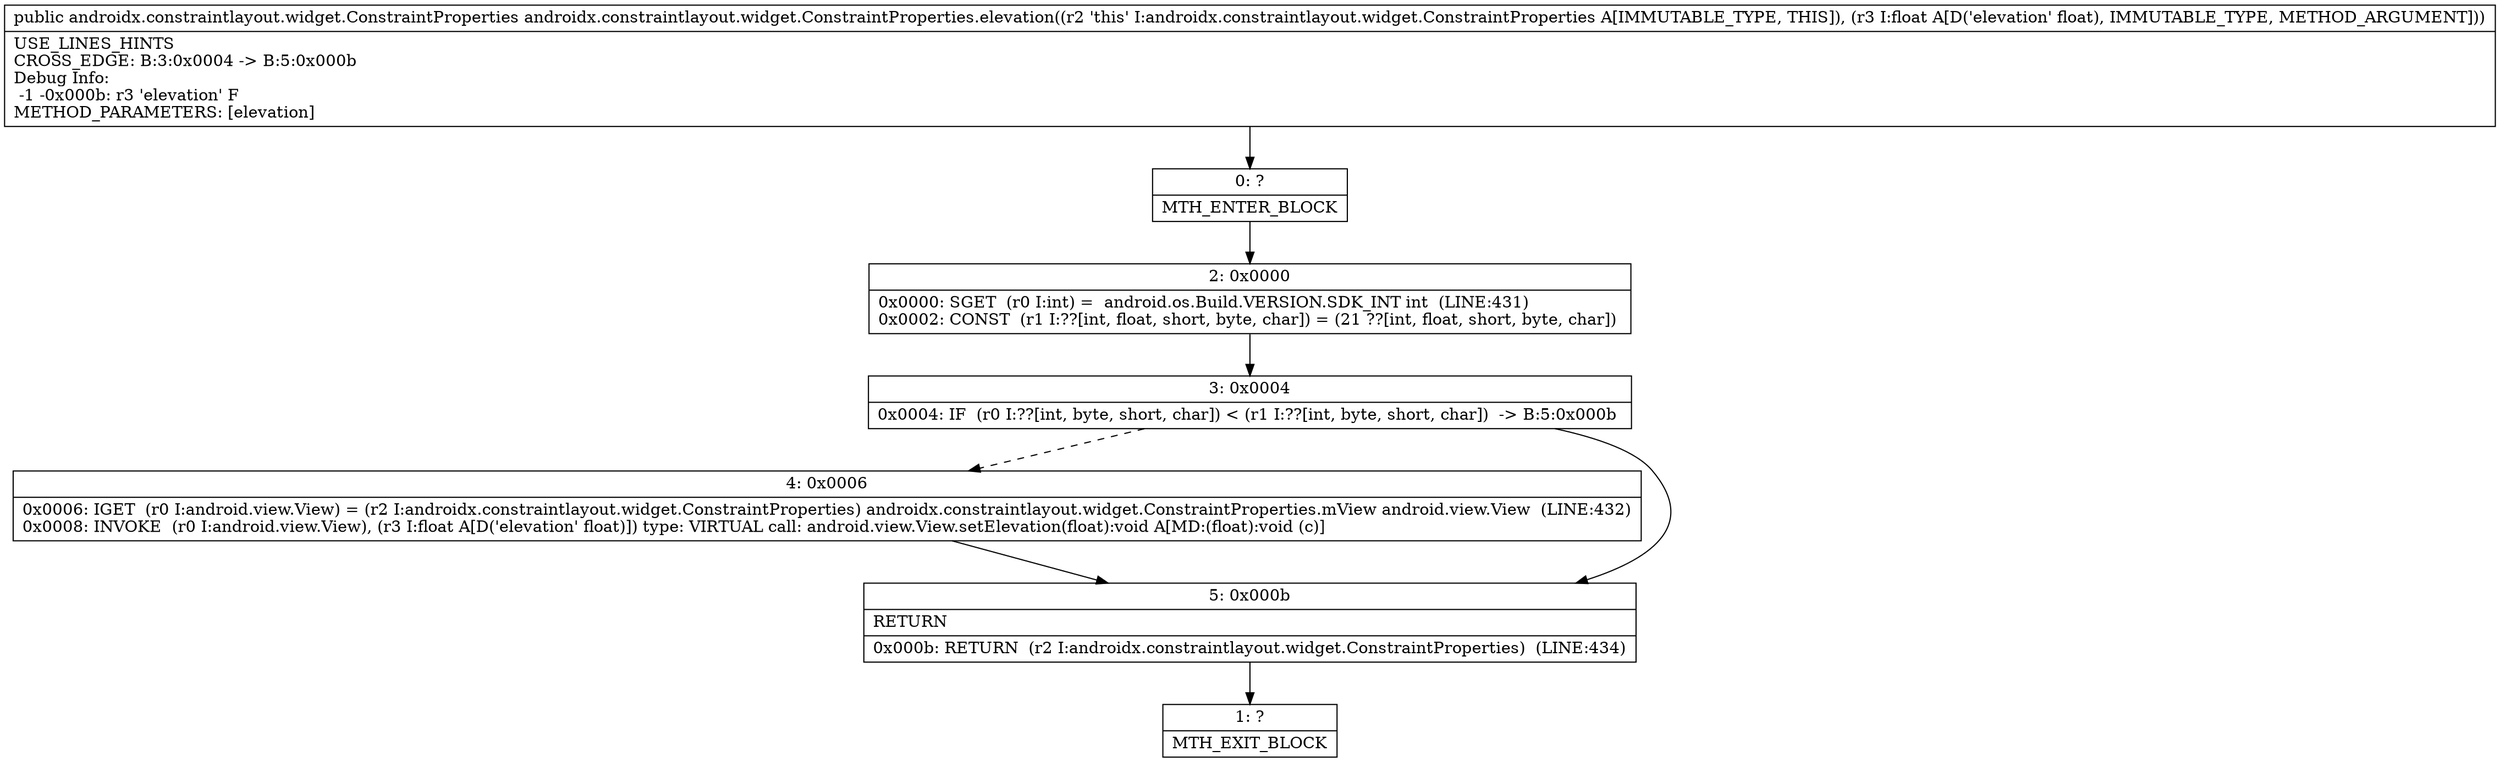 digraph "CFG forandroidx.constraintlayout.widget.ConstraintProperties.elevation(F)Landroidx\/constraintlayout\/widget\/ConstraintProperties;" {
Node_0 [shape=record,label="{0\:\ ?|MTH_ENTER_BLOCK\l}"];
Node_2 [shape=record,label="{2\:\ 0x0000|0x0000: SGET  (r0 I:int) =  android.os.Build.VERSION.SDK_INT int  (LINE:431)\l0x0002: CONST  (r1 I:??[int, float, short, byte, char]) = (21 ??[int, float, short, byte, char]) \l}"];
Node_3 [shape=record,label="{3\:\ 0x0004|0x0004: IF  (r0 I:??[int, byte, short, char]) \< (r1 I:??[int, byte, short, char])  \-\> B:5:0x000b \l}"];
Node_4 [shape=record,label="{4\:\ 0x0006|0x0006: IGET  (r0 I:android.view.View) = (r2 I:androidx.constraintlayout.widget.ConstraintProperties) androidx.constraintlayout.widget.ConstraintProperties.mView android.view.View  (LINE:432)\l0x0008: INVOKE  (r0 I:android.view.View), (r3 I:float A[D('elevation' float)]) type: VIRTUAL call: android.view.View.setElevation(float):void A[MD:(float):void (c)]\l}"];
Node_5 [shape=record,label="{5\:\ 0x000b|RETURN\l|0x000b: RETURN  (r2 I:androidx.constraintlayout.widget.ConstraintProperties)  (LINE:434)\l}"];
Node_1 [shape=record,label="{1\:\ ?|MTH_EXIT_BLOCK\l}"];
MethodNode[shape=record,label="{public androidx.constraintlayout.widget.ConstraintProperties androidx.constraintlayout.widget.ConstraintProperties.elevation((r2 'this' I:androidx.constraintlayout.widget.ConstraintProperties A[IMMUTABLE_TYPE, THIS]), (r3 I:float A[D('elevation' float), IMMUTABLE_TYPE, METHOD_ARGUMENT]))  | USE_LINES_HINTS\lCROSS_EDGE: B:3:0x0004 \-\> B:5:0x000b\lDebug Info:\l  \-1 \-0x000b: r3 'elevation' F\lMETHOD_PARAMETERS: [elevation]\l}"];
MethodNode -> Node_0;Node_0 -> Node_2;
Node_2 -> Node_3;
Node_3 -> Node_4[style=dashed];
Node_3 -> Node_5;
Node_4 -> Node_5;
Node_5 -> Node_1;
}

